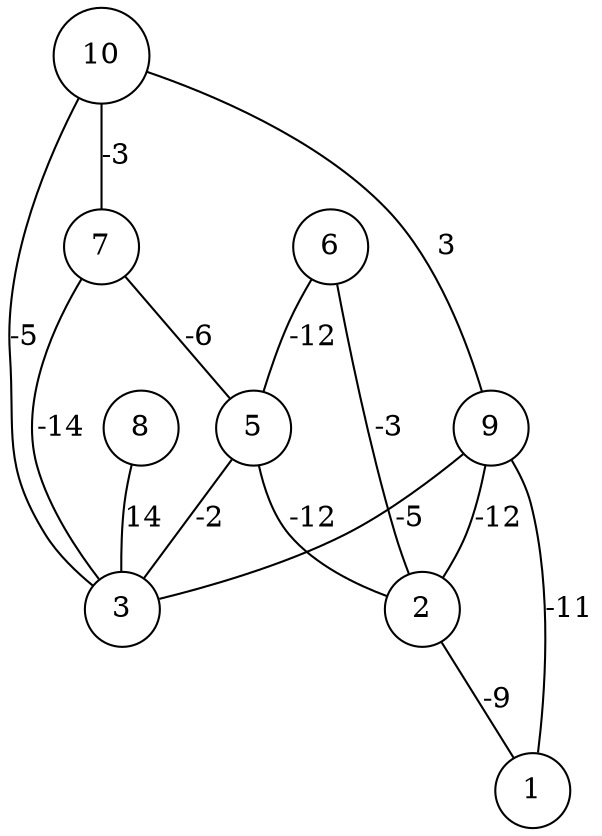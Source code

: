 graph { 
	 fontname="Helvetica,Arial,sans-serif" 
	 node [shape = circle]; 
	 10 -- 3 [label = "-5"];
	 10 -- 7 [label = "-3"];
	 10 -- 9 [label = "3"];
	 9 -- 1 [label = "-11"];
	 9 -- 2 [label = "-12"];
	 9 -- 3 [label = "-5"];
	 8 -- 3 [label = "14"];
	 7 -- 3 [label = "-14"];
	 7 -- 5 [label = "-6"];
	 6 -- 2 [label = "-3"];
	 6 -- 5 [label = "-12"];
	 5 -- 2 [label = "-12"];
	 5 -- 3 [label = "-2"];
	 2 -- 1 [label = "-9"];
	 1;
	 2;
	 3;
	 5;
	 6;
	 7;
	 8;
	 9;
	 10;
}
